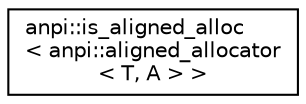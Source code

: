 digraph "Representación gráfica de la clase"
{
  edge [fontname="Helvetica",fontsize="10",labelfontname="Helvetica",labelfontsize="10"];
  node [fontname="Helvetica",fontsize="10",shape=record];
  rankdir="LR";
  Node0 [label="anpi::is_aligned_alloc\l\< anpi::aligned_allocator\l\< T, A \> \>",height=0.2,width=0.4,color="black", fillcolor="white", style="filled",URL="$d7/dd2/structanpi_1_1is__aligned__alloc_3_01anpi_1_1aligned__allocator_3_01T_00_01A_01_4_01_4.html"];
}
